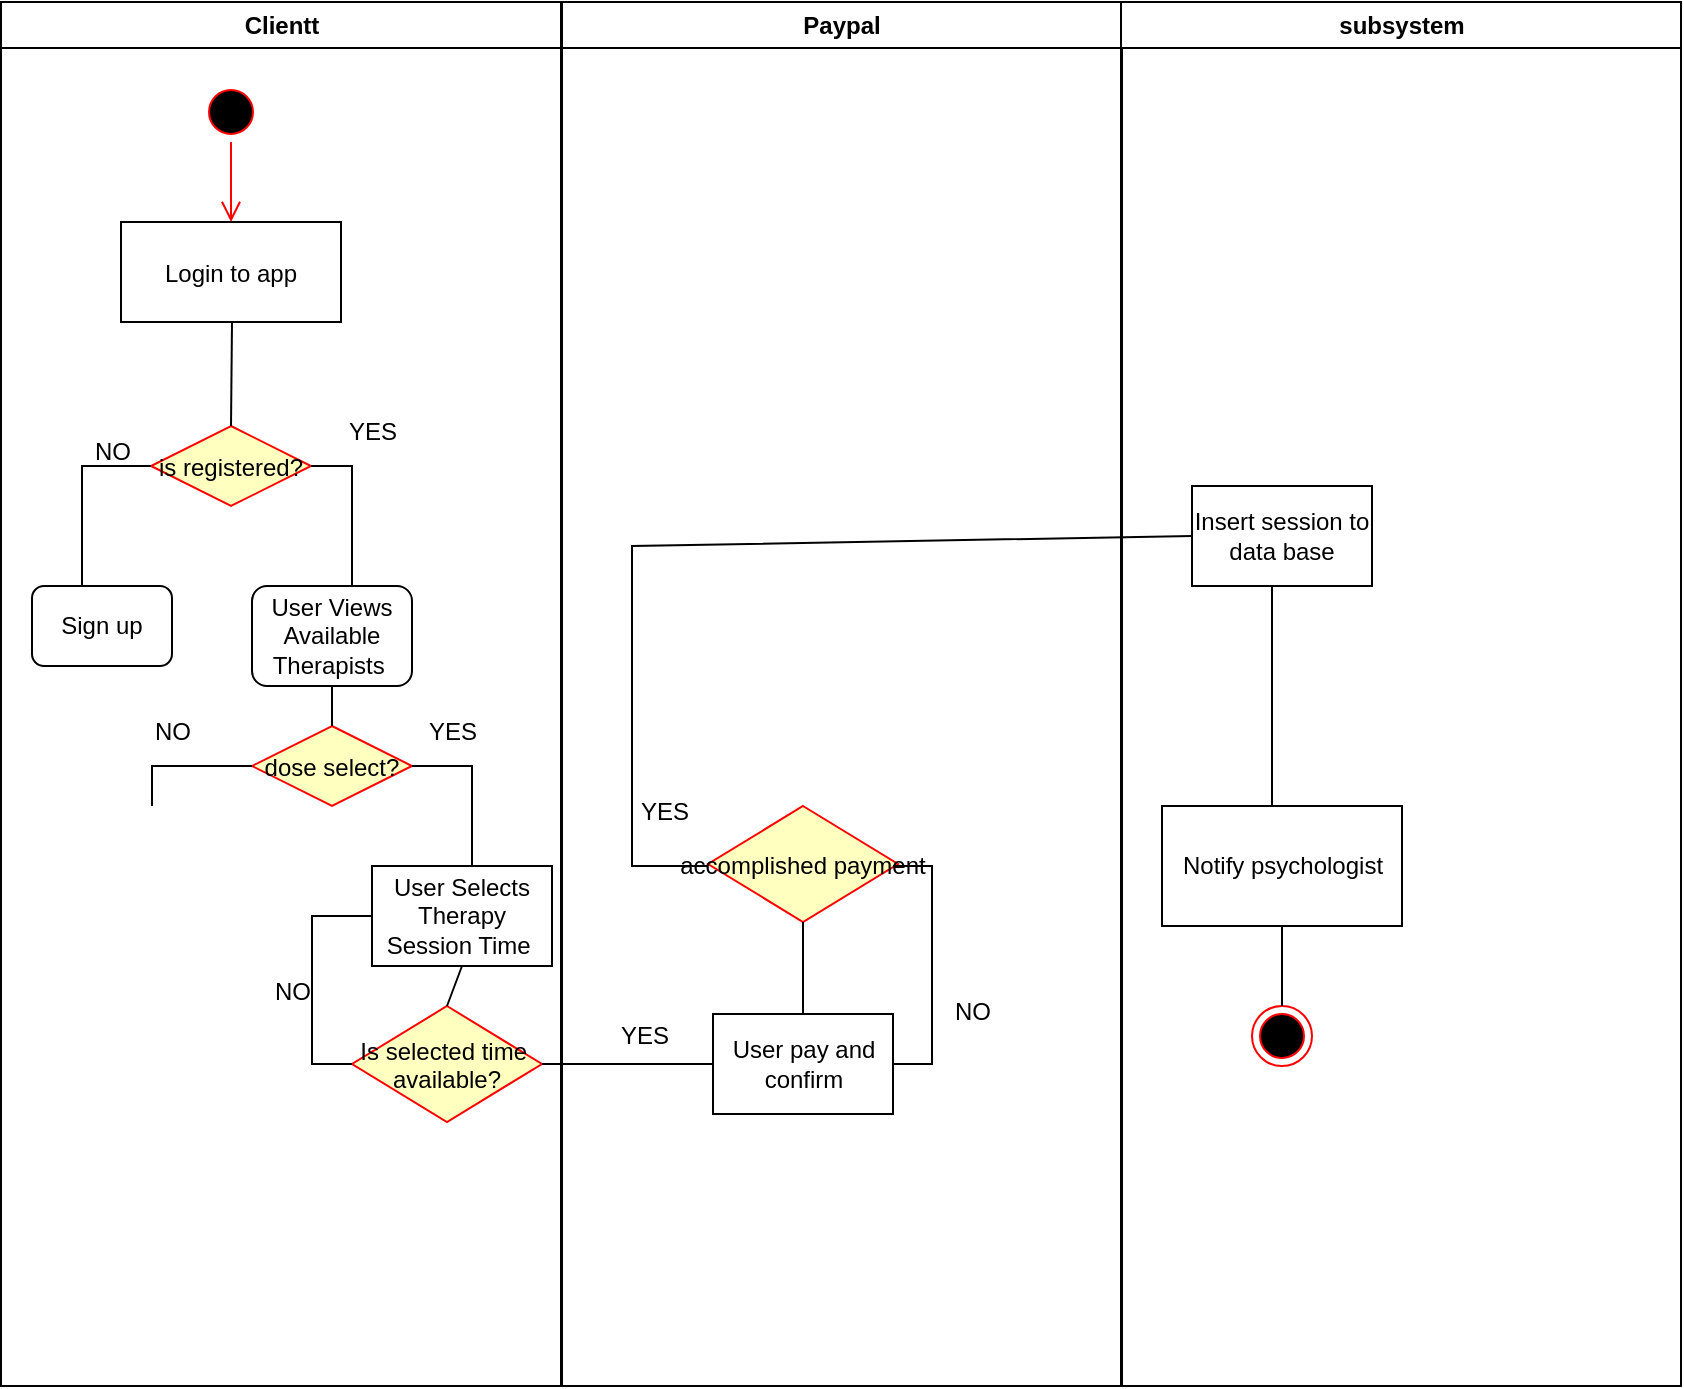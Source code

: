 <mxfile version="25.0.3">
  <diagram name="Page-1" id="e7e014a7-5840-1c2e-5031-d8a46d1fe8dd">
    <mxGraphModel dx="1193" dy="799" grid="1" gridSize="10" guides="1" tooltips="1" connect="1" arrows="1" fold="1" page="1" pageScale="1" pageWidth="1169" pageHeight="826" background="none" math="0" shadow="0">
      <root>
        <mxCell id="0" />
        <mxCell id="1" parent="0" />
        <mxCell id="2" value="Clientt" style="swimlane;whiteSpace=wrap" parent="1" vertex="1">
          <mxGeometry x="164.5" y="128" width="280" height="692" as="geometry" />
        </mxCell>
        <mxCell id="5" value="" style="ellipse;shape=startState;fillColor=#000000;strokeColor=#ff0000;" parent="2" vertex="1">
          <mxGeometry x="100" y="40" width="30" height="30" as="geometry" />
        </mxCell>
        <mxCell id="6" value="" style="edgeStyle=elbowEdgeStyle;elbow=horizontal;verticalAlign=bottom;endArrow=open;endSize=8;strokeColor=#FF0000;endFill=1;rounded=0" parent="2" source="5" target="7" edge="1">
          <mxGeometry x="100" y="40" as="geometry">
            <mxPoint x="115" y="110" as="targetPoint" />
          </mxGeometry>
        </mxCell>
        <mxCell id="7" value="Login to app" style="" parent="2" vertex="1">
          <mxGeometry x="60" y="110" width="110" height="50" as="geometry" />
        </mxCell>
        <mxCell id="KkI3PaSvtDHpwUbonh1U-47" value="is registered?" style="rhombus;fillColor=#ffffc0;strokeColor=#ff0000;" vertex="1" parent="2">
          <mxGeometry x="75" y="212" width="80" height="40" as="geometry" />
        </mxCell>
        <mxCell id="KkI3PaSvtDHpwUbonh1U-50" value="" style="endArrow=none;html=1;rounded=0;exitX=0.5;exitY=0;exitDx=0;exitDy=0;" edge="1" parent="2" source="KkI3PaSvtDHpwUbonh1U-47">
          <mxGeometry width="50" height="50" relative="1" as="geometry">
            <mxPoint x="65.5" y="210" as="sourcePoint" />
            <mxPoint x="115.5" y="160" as="targetPoint" />
          </mxGeometry>
        </mxCell>
        <mxCell id="KkI3PaSvtDHpwUbonh1U-51" value="" style="endArrow=none;html=1;rounded=0;entryX=0.625;entryY=0;entryDx=0;entryDy=0;entryPerimeter=0;" edge="1" parent="2" target="KkI3PaSvtDHpwUbonh1U-59">
          <mxGeometry width="50" height="50" relative="1" as="geometry">
            <mxPoint x="155" y="232" as="sourcePoint" />
            <mxPoint x="195.5" y="302" as="targetPoint" />
            <Array as="points">
              <mxPoint x="175.5" y="232" />
            </Array>
          </mxGeometry>
        </mxCell>
        <mxCell id="KkI3PaSvtDHpwUbonh1U-52" value="" style="endArrow=none;html=1;rounded=0;" edge="1" parent="2">
          <mxGeometry width="50" height="50" relative="1" as="geometry">
            <mxPoint x="75" y="232" as="sourcePoint" />
            <mxPoint x="40.5" y="292" as="targetPoint" />
            <Array as="points">
              <mxPoint x="40.5" y="232" />
            </Array>
          </mxGeometry>
        </mxCell>
        <mxCell id="KkI3PaSvtDHpwUbonh1U-53" value="Sign up" style="rounded=1;whiteSpace=wrap;html=1;" vertex="1" parent="2">
          <mxGeometry x="15.5" y="292" width="70" height="40" as="geometry" />
        </mxCell>
        <mxCell id="KkI3PaSvtDHpwUbonh1U-59" value="User Views Available Therapists&amp;nbsp;" style="rounded=1;whiteSpace=wrap;html=1;" vertex="1" parent="2">
          <mxGeometry x="125.5" y="292" width="80" height="50" as="geometry" />
        </mxCell>
        <mxCell id="KkI3PaSvtDHpwUbonh1U-60" value="dose select?" style="rhombus;fillColor=#ffffc0;strokeColor=#ff0000;" vertex="1" parent="2">
          <mxGeometry x="125.5" y="362" width="80" height="40" as="geometry" />
        </mxCell>
        <mxCell id="KkI3PaSvtDHpwUbonh1U-61" value="" style="endArrow=none;html=1;rounded=0;entryX=0.5;entryY=1;entryDx=0;entryDy=0;exitX=0.5;exitY=0;exitDx=0;exitDy=0;" edge="1" parent="2" source="KkI3PaSvtDHpwUbonh1U-60" target="KkI3PaSvtDHpwUbonh1U-59">
          <mxGeometry width="50" height="50" relative="1" as="geometry">
            <mxPoint x="195.5" y="372" as="sourcePoint" />
            <mxPoint x="245.5" y="322" as="targetPoint" />
          </mxGeometry>
        </mxCell>
        <mxCell id="KkI3PaSvtDHpwUbonh1U-63" value="" style="endArrow=none;html=1;rounded=0;" edge="1" parent="2">
          <mxGeometry width="50" height="50" relative="1" as="geometry">
            <mxPoint x="75.5" y="402" as="sourcePoint" />
            <mxPoint x="125.5" y="382" as="targetPoint" />
            <Array as="points">
              <mxPoint x="75.5" y="382" />
            </Array>
          </mxGeometry>
        </mxCell>
        <mxCell id="KkI3PaSvtDHpwUbonh1U-65" value="" style="endArrow=none;html=1;rounded=0;" edge="1" parent="2">
          <mxGeometry width="50" height="50" relative="1" as="geometry">
            <mxPoint x="205.5" y="382" as="sourcePoint" />
            <mxPoint x="235.5" y="432" as="targetPoint" />
            <Array as="points">
              <mxPoint x="235.5" y="382" />
            </Array>
          </mxGeometry>
        </mxCell>
        <mxCell id="KkI3PaSvtDHpwUbonh1U-67" value="User Selects Therapy Session Time&amp;nbsp;" style="whiteSpace=wrap;html=1;" vertex="1" parent="2">
          <mxGeometry x="185.5" y="432" width="90" height="50" as="geometry" />
        </mxCell>
        <mxCell id="KkI3PaSvtDHpwUbonh1U-83" value="Is selected time &#xa;available?" style="rhombus;fillColor=#ffffc0;strokeColor=#ff0000;" vertex="1" parent="2">
          <mxGeometry x="175.5" y="502" width="95" height="58" as="geometry" />
        </mxCell>
        <mxCell id="KkI3PaSvtDHpwUbonh1U-84" value="" style="endArrow=none;html=1;rounded=0;entryX=0.5;entryY=0;entryDx=0;entryDy=0;exitX=0.5;exitY=1;exitDx=0;exitDy=0;" edge="1" parent="2" source="KkI3PaSvtDHpwUbonh1U-67" target="KkI3PaSvtDHpwUbonh1U-83">
          <mxGeometry width="50" height="50" relative="1" as="geometry">
            <mxPoint x="235" y="482" as="sourcePoint" />
            <mxPoint x="165.5" y="492" as="targetPoint" />
          </mxGeometry>
        </mxCell>
        <mxCell id="KkI3PaSvtDHpwUbonh1U-85" value="" style="endArrow=none;html=1;rounded=0;exitX=0;exitY=0.5;exitDx=0;exitDy=0;entryX=0;entryY=0.5;entryDx=0;entryDy=0;" edge="1" parent="2" source="KkI3PaSvtDHpwUbonh1U-83" target="KkI3PaSvtDHpwUbonh1U-67">
          <mxGeometry width="50" height="50" relative="1" as="geometry">
            <mxPoint x="133" y="502" as="sourcePoint" />
            <mxPoint x="155.5" y="462" as="targetPoint" />
            <Array as="points">
              <mxPoint x="155.5" y="531" />
              <mxPoint x="155.5" y="457" />
            </Array>
          </mxGeometry>
        </mxCell>
        <mxCell id="3" value="Paypal" style="swimlane;whiteSpace=wrap" parent="1" vertex="1">
          <mxGeometry x="445" y="128" width="280" height="692" as="geometry" />
        </mxCell>
        <mxCell id="KkI3PaSvtDHpwUbonh1U-87" value="YES" style="text;html=1;align=center;verticalAlign=middle;resizable=0;points=[];autosize=1;strokeColor=none;fillColor=none;" vertex="1" parent="3">
          <mxGeometry x="15.5" y="502" width="50" height="30" as="geometry" />
        </mxCell>
        <mxCell id="KkI3PaSvtDHpwUbonh1U-90" value="User pay and confirm" style="whiteSpace=wrap;html=1;" vertex="1" parent="3">
          <mxGeometry x="75.5" y="506" width="90" height="50" as="geometry" />
        </mxCell>
        <mxCell id="KkI3PaSvtDHpwUbonh1U-92" value="accomplished payment" style="rhombus;fillColor=#ffffc0;strokeColor=#ff0000;" vertex="1" parent="3">
          <mxGeometry x="73" y="402" width="95" height="58" as="geometry" />
        </mxCell>
        <mxCell id="KkI3PaSvtDHpwUbonh1U-88" value="" style="endArrow=none;html=1;rounded=0;exitX=0.5;exitY=0;exitDx=0;exitDy=0;entryX=0.5;entryY=1;entryDx=0;entryDy=0;" edge="1" parent="3" source="KkI3PaSvtDHpwUbonh1U-90" target="KkI3PaSvtDHpwUbonh1U-92">
          <mxGeometry width="50" height="50" relative="1" as="geometry">
            <mxPoint x="75.5" y="510" as="sourcePoint" />
            <mxPoint x="125.5" y="460" as="targetPoint" />
          </mxGeometry>
        </mxCell>
        <mxCell id="KkI3PaSvtDHpwUbonh1U-94" value="" style="endArrow=none;html=1;rounded=0;entryX=1;entryY=0.5;entryDx=0;entryDy=0;" edge="1" parent="3" target="KkI3PaSvtDHpwUbonh1U-90">
          <mxGeometry width="50" height="50" relative="1" as="geometry">
            <mxPoint x="165.5" y="432" as="sourcePoint" />
            <mxPoint x="215.5" y="382" as="targetPoint" />
            <Array as="points">
              <mxPoint x="185" y="432" />
              <mxPoint x="185" y="531" />
            </Array>
          </mxGeometry>
        </mxCell>
        <mxCell id="KkI3PaSvtDHpwUbonh1U-96" value="" style="endArrow=none;html=1;rounded=0;exitX=0;exitY=0.5;exitDx=0;exitDy=0;" edge="1" parent="3" source="KkI3PaSvtDHpwUbonh1U-97">
          <mxGeometry width="50" height="50" relative="1" as="geometry">
            <mxPoint x="35" y="312" as="sourcePoint" />
            <mxPoint x="73" y="432" as="targetPoint" />
            <Array as="points">
              <mxPoint x="35" y="272" />
              <mxPoint x="35" y="432" />
            </Array>
          </mxGeometry>
        </mxCell>
        <mxCell id="KkI3PaSvtDHpwUbonh1U-98" value="YES&lt;div&gt;&lt;br&gt;&lt;/div&gt;" style="text;html=1;align=center;verticalAlign=middle;resizable=0;points=[];autosize=1;strokeColor=none;fillColor=none;" vertex="1" parent="3">
          <mxGeometry x="25.5" y="392" width="50" height="40" as="geometry" />
        </mxCell>
        <mxCell id="4" value="subsystem" style="swimlane;whiteSpace=wrap" parent="1" vertex="1">
          <mxGeometry x="724.5" y="128" width="280" height="692" as="geometry" />
        </mxCell>
        <mxCell id="KkI3PaSvtDHpwUbonh1U-102" value="" style="whiteSpace=wrap;html=1;" vertex="1" parent="4">
          <mxGeometry x="20.5" y="402" width="120" height="60" as="geometry" />
        </mxCell>
        <mxCell id="KkI3PaSvtDHpwUbonh1U-97" value="Insert session to data base" style="whiteSpace=wrap;html=1;" vertex="1" parent="4">
          <mxGeometry x="35.5" y="242" width="90" height="50" as="geometry" />
        </mxCell>
        <mxCell id="KkI3PaSvtDHpwUbonh1U-99" value="" style="endArrow=none;html=1;rounded=0;" edge="1" parent="4">
          <mxGeometry width="50" height="50" relative="1" as="geometry">
            <mxPoint x="75.5" y="292" as="sourcePoint" />
            <mxPoint x="75.5" y="402" as="targetPoint" />
          </mxGeometry>
        </mxCell>
        <mxCell id="KkI3PaSvtDHpwUbonh1U-101" value="" style="ellipse;html=1;shape=endState;fillColor=#000000;strokeColor=#ff0000;" vertex="1" parent="4">
          <mxGeometry x="65.5" y="502" width="30" height="30" as="geometry" />
        </mxCell>
        <mxCell id="KkI3PaSvtDHpwUbonh1U-100" value="Notify psychologist" style="text;html=1;align=center;verticalAlign=middle;resizable=0;points=[];autosize=1;strokeColor=none;fillColor=none;" vertex="1" parent="4">
          <mxGeometry x="20.5" y="417" width="120" height="30" as="geometry" />
        </mxCell>
        <mxCell id="KkI3PaSvtDHpwUbonh1U-104" value="" style="endArrow=none;html=1;rounded=0;exitX=0.5;exitY=0;exitDx=0;exitDy=0;" edge="1" parent="4" source="KkI3PaSvtDHpwUbonh1U-101" target="KkI3PaSvtDHpwUbonh1U-102">
          <mxGeometry width="50" height="50" relative="1" as="geometry">
            <mxPoint x="20.5" y="512" as="sourcePoint" />
            <mxPoint x="70.5" y="462" as="targetPoint" />
          </mxGeometry>
        </mxCell>
        <mxCell id="KkI3PaSvtDHpwUbonh1U-54" value="NO" style="text;html=1;align=center;verticalAlign=middle;resizable=0;points=[];autosize=1;strokeColor=none;fillColor=none;" vertex="1" parent="1">
          <mxGeometry x="200" y="338" width="40" height="30" as="geometry" />
        </mxCell>
        <mxCell id="KkI3PaSvtDHpwUbonh1U-55" value="YES" style="text;html=1;align=center;verticalAlign=middle;resizable=0;points=[];autosize=1;strokeColor=none;fillColor=none;" vertex="1" parent="1">
          <mxGeometry x="325" y="328" width="50" height="30" as="geometry" />
        </mxCell>
        <mxCell id="KkI3PaSvtDHpwUbonh1U-64" value="NO" style="text;html=1;align=center;verticalAlign=middle;resizable=0;points=[];autosize=1;strokeColor=none;fillColor=none;" vertex="1" parent="1">
          <mxGeometry x="230" y="478" width="40" height="30" as="geometry" />
        </mxCell>
        <mxCell id="KkI3PaSvtDHpwUbonh1U-66" value="YES" style="text;html=1;align=center;verticalAlign=middle;resizable=0;points=[];autosize=1;strokeColor=none;fillColor=none;" vertex="1" parent="1">
          <mxGeometry x="365" y="478" width="50" height="30" as="geometry" />
        </mxCell>
        <mxCell id="KkI3PaSvtDHpwUbonh1U-86" value="NO" style="text;html=1;align=center;verticalAlign=middle;resizable=0;points=[];autosize=1;strokeColor=none;fillColor=none;" vertex="1" parent="1">
          <mxGeometry x="290" y="608" width="40" height="30" as="geometry" />
        </mxCell>
        <mxCell id="KkI3PaSvtDHpwUbonh1U-89" value="" style="endArrow=none;html=1;rounded=0;exitX=1;exitY=0.5;exitDx=0;exitDy=0;entryX=0;entryY=0.5;entryDx=0;entryDy=0;" edge="1" parent="1" source="KkI3PaSvtDHpwUbonh1U-83" target="KkI3PaSvtDHpwUbonh1U-90">
          <mxGeometry width="50" height="50" relative="1" as="geometry">
            <mxPoint x="440" y="660" as="sourcePoint" />
            <mxPoint x="520" y="660" as="targetPoint" />
          </mxGeometry>
        </mxCell>
        <mxCell id="KkI3PaSvtDHpwUbonh1U-95" value="NO" style="text;html=1;align=center;verticalAlign=middle;resizable=0;points=[];autosize=1;strokeColor=none;fillColor=none;" vertex="1" parent="1">
          <mxGeometry x="630" y="618" width="40" height="30" as="geometry" />
        </mxCell>
      </root>
    </mxGraphModel>
  </diagram>
</mxfile>
